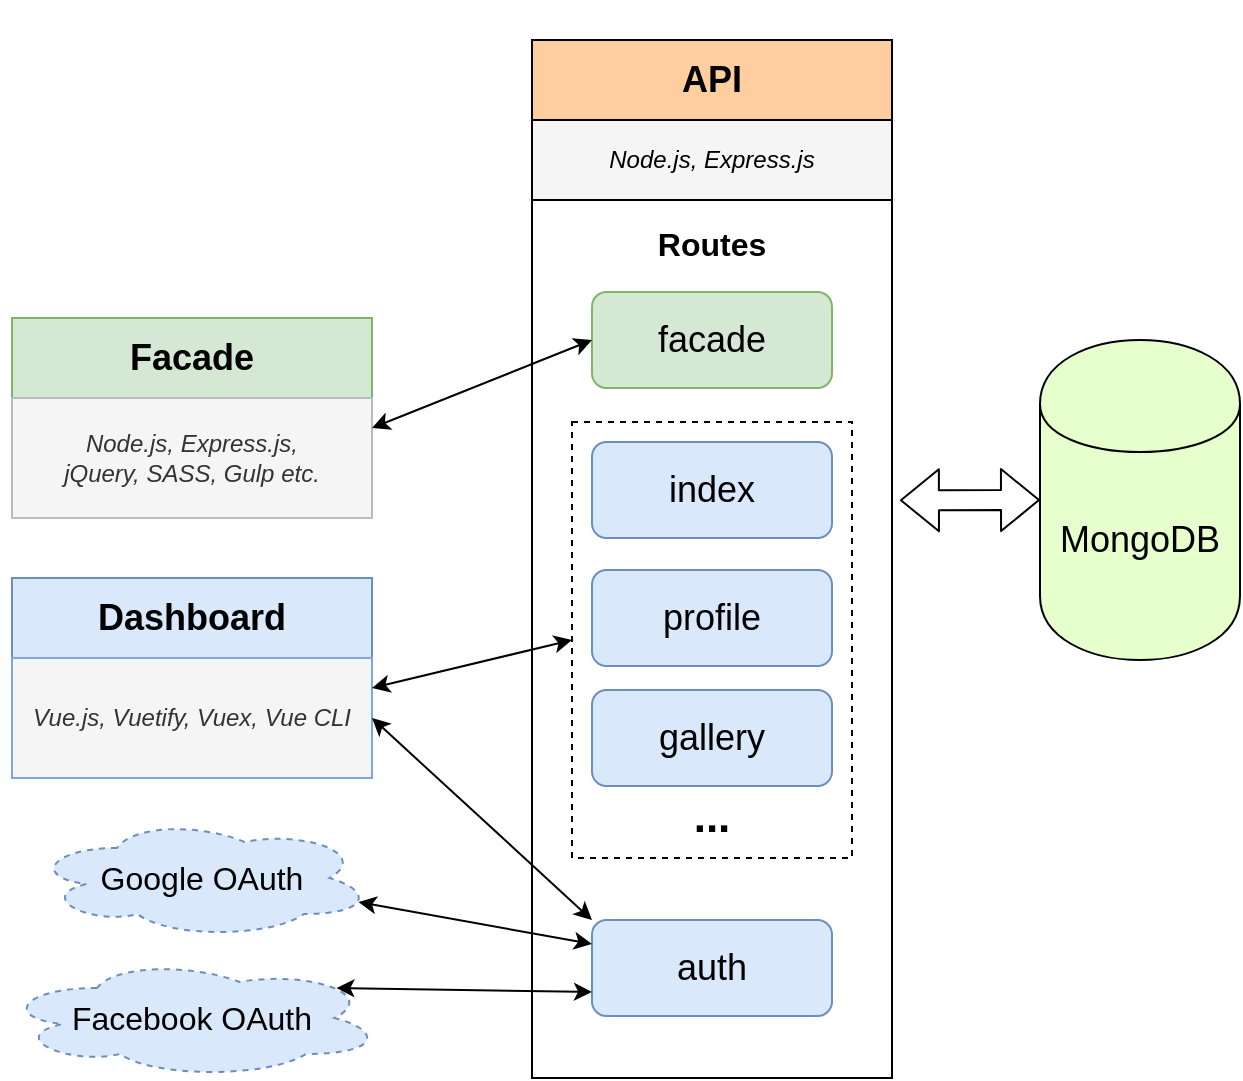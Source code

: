 <mxfile version="12.9.10" type="device"><diagram id="oRCxXdzbDluEjzi25KtU" name="Page-1"><mxGraphModel dx="1422" dy="745" grid="1" gridSize="10" guides="1" tooltips="1" connect="1" arrows="1" fold="1" page="1" pageScale="1" pageWidth="827" pageHeight="1169" math="0" shadow="0"><root><mxCell id="0"/><mxCell id="1" parent="0"/><mxCell id="pRLPCPzPlJpGJtJMgB75-3" value="" style="group;fontStyle=2;fillColor=#d5e8d4;strokeColor=#82b366;" vertex="1" connectable="0" parent="1"><mxGeometry x="140" y="190" width="180" height="100" as="geometry"/></mxCell><mxCell id="pRLPCPzPlJpGJtJMgB75-1" value="Facade" style="rounded=0;whiteSpace=wrap;html=1;fontStyle=1;fontSize=18;fillColor=#d5e8d4;strokeColor=#82b366;" vertex="1" parent="pRLPCPzPlJpGJtJMgB75-3"><mxGeometry width="180" height="40" as="geometry"/></mxCell><mxCell id="pRLPCPzPlJpGJtJMgB75-2" value="Node.js, Express.js,&lt;br&gt;jQuery, SASS, Gulp etc." style="rounded=0;whiteSpace=wrap;html=1;fontStyle=2;fillColor=#f5f5f5;strokeColor=#BBBBBB;fontColor=#333333;" vertex="1" parent="pRLPCPzPlJpGJtJMgB75-3"><mxGeometry y="40" width="180" height="60" as="geometry"/></mxCell><mxCell id="pRLPCPzPlJpGJtJMgB75-4" value="" style="group;fillColor=#d5e8d4;strokeColor=#82b366;" vertex="1" connectable="0" parent="1"><mxGeometry x="140" y="320" width="180" height="100" as="geometry"/></mxCell><mxCell id="pRLPCPzPlJpGJtJMgB75-5" value="Dashboard" style="rounded=0;whiteSpace=wrap;html=1;fontStyle=1;fontSize=18;fillColor=#dae8fc;strokeColor=#6c8ebf;" vertex="1" parent="pRLPCPzPlJpGJtJMgB75-4"><mxGeometry width="180" height="40" as="geometry"/></mxCell><mxCell id="pRLPCPzPlJpGJtJMgB75-34" style="edgeStyle=none;rounded=0;orthogonalLoop=1;jettySize=auto;html=1;exitX=0.5;exitY=0;exitDx=0;exitDy=0;startArrow=classic;startFill=1;fontSize=18;" edge="1" parent="pRLPCPzPlJpGJtJMgB75-4" source="pRLPCPzPlJpGJtJMgB75-6" target="pRLPCPzPlJpGJtJMgB75-5"><mxGeometry relative="1" as="geometry"/></mxCell><mxCell id="pRLPCPzPlJpGJtJMgB75-6" value="Vue.js, Vuetify, Vuex, Vue CLI" style="rounded=0;whiteSpace=wrap;html=1;fontStyle=2;fillColor=#f5f5f5;strokeColor=#7EA6E0;fontColor=#333333;" vertex="1" parent="pRLPCPzPlJpGJtJMgB75-4"><mxGeometry y="40" width="180" height="60" as="geometry"/></mxCell><mxCell id="pRLPCPzPlJpGJtJMgB75-16" value="MongoDB" style="shape=cylinder;whiteSpace=wrap;html=1;boundedLbl=1;backgroundOutline=1;fontSize=18;fillColor=#E6FFCC;" vertex="1" parent="1"><mxGeometry x="654" y="201" width="100" height="160" as="geometry"/></mxCell><mxCell id="pRLPCPzPlJpGJtJMgB75-26" value="" style="shape=flexArrow;endArrow=classic;startArrow=classic;html=1;fontSize=18;exitX=1.022;exitY=0.342;exitDx=0;exitDy=0;exitPerimeter=0;entryX=0;entryY=0.5;entryDx=0;entryDy=0;shadow=0;comic=0;" edge="1" parent="1" source="pRLPCPzPlJpGJtJMgB75-14" target="pRLPCPzPlJpGJtJMgB75-16"><mxGeometry width="50" height="50" relative="1" as="geometry"><mxPoint x="610" y="330" as="sourcePoint"/><mxPoint x="680" y="280" as="targetPoint"/></mxGeometry></mxCell><mxCell id="pRLPCPzPlJpGJtJMgB75-40" value="Google OAuth" style="ellipse;shape=cloud;whiteSpace=wrap;html=1;dashed=1;fillColor=#dae8fc;fontSize=16;strokeColor=#6c8ebf;" vertex="1" parent="1"><mxGeometry x="150" y="440" width="170" height="60" as="geometry"/></mxCell><mxCell id="pRLPCPzPlJpGJtJMgB75-41" value="Facebook OAuth" style="ellipse;shape=cloud;whiteSpace=wrap;html=1;dashed=1;fillColor=#dae8fc;fontSize=16;strokeColor=#6c8ebf;" vertex="1" parent="1"><mxGeometry x="135" y="510" width="190" height="60" as="geometry"/></mxCell><mxCell id="pRLPCPzPlJpGJtJMgB75-11" value="" style="group" vertex="1" connectable="0" parent="1"><mxGeometry x="400" y="31" width="180" height="100" as="geometry"/></mxCell><mxCell id="pRLPCPzPlJpGJtJMgB75-12" value="API" style="rounded=0;whiteSpace=wrap;html=1;fontStyle=1;fontSize=18;fillColor=#FFCE9F;" vertex="1" parent="pRLPCPzPlJpGJtJMgB75-11"><mxGeometry y="20" width="180" height="40" as="geometry"/></mxCell><mxCell id="pRLPCPzPlJpGJtJMgB75-13" value="Node.js, Express.js" style="rounded=0;whiteSpace=wrap;html=1;fontStyle=2;fillColor=#F5F5F5;" vertex="1" parent="pRLPCPzPlJpGJtJMgB75-11"><mxGeometry y="60" width="180" height="40" as="geometry"/></mxCell><mxCell id="pRLPCPzPlJpGJtJMgB75-14" value="" style="rounded=0;whiteSpace=wrap;html=1;fontSize=18;" vertex="1" parent="1"><mxGeometry x="400" y="131" width="180" height="439" as="geometry"/></mxCell><mxCell id="pRLPCPzPlJpGJtJMgB75-17" value="facade" style="rounded=1;whiteSpace=wrap;html=1;fontSize=18;fillColor=#d5e8d4;strokeColor=#82b366;" vertex="1" parent="1"><mxGeometry x="430" y="177" width="120" height="48" as="geometry"/></mxCell><mxCell id="pRLPCPzPlJpGJtJMgB75-18" value="Routes" style="text;html=1;strokeColor=none;fillColor=none;align=center;verticalAlign=middle;whiteSpace=wrap;rounded=0;fontSize=16;fontStyle=1" vertex="1" parent="1"><mxGeometry x="470" y="143" width="40" height="20" as="geometry"/></mxCell><mxCell id="pRLPCPzPlJpGJtJMgB75-33" value="auth" style="rounded=1;whiteSpace=wrap;html=1;fontSize=18;fillColor=#dae8fc;strokeColor=#6c8ebf;" vertex="1" parent="1"><mxGeometry x="430" y="491" width="120" height="48" as="geometry"/></mxCell><mxCell id="pRLPCPzPlJpGJtJMgB75-35" value="" style="rounded=0;whiteSpace=wrap;html=1;fontSize=18;fillColor=none;dashed=1;" vertex="1" parent="1"><mxGeometry x="420" y="242" width="140" height="218" as="geometry"/></mxCell><mxCell id="pRLPCPzPlJpGJtJMgB75-29" value="index" style="rounded=1;whiteSpace=wrap;html=1;fontSize=18;fillColor=#dae8fc;strokeColor=#6c8ebf;" vertex="1" parent="1"><mxGeometry x="430" y="252" width="120" height="48" as="geometry"/></mxCell><mxCell id="pRLPCPzPlJpGJtJMgB75-31" value="profile" style="rounded=1;whiteSpace=wrap;html=1;fontSize=18;fillColor=#dae8fc;strokeColor=#6c8ebf;" vertex="1" parent="1"><mxGeometry x="430" y="316" width="120" height="48" as="geometry"/></mxCell><mxCell id="pRLPCPzPlJpGJtJMgB75-32" value="gallery" style="rounded=1;whiteSpace=wrap;html=1;fontSize=18;fillColor=#dae8fc;strokeColor=#6c8ebf;" vertex="1" parent="1"><mxGeometry x="430" y="376" width="120" height="48" as="geometry"/></mxCell><mxCell id="pRLPCPzPlJpGJtJMgB75-36" style="edgeStyle=none;rounded=0;orthogonalLoop=1;jettySize=auto;html=1;exitX=1;exitY=0.25;exitDx=0;exitDy=0;entryX=0;entryY=0.5;entryDx=0;entryDy=0;startArrow=classic;startFill=1;fontSize=18;" edge="1" parent="1" source="pRLPCPzPlJpGJtJMgB75-6" target="pRLPCPzPlJpGJtJMgB75-35"><mxGeometry relative="1" as="geometry"/></mxCell><mxCell id="pRLPCPzPlJpGJtJMgB75-38" style="edgeStyle=none;rounded=0;orthogonalLoop=1;jettySize=auto;html=1;exitX=1;exitY=0.5;exitDx=0;exitDy=0;startArrow=classic;startFill=1;fontSize=18;entryX=0;entryY=0;entryDx=0;entryDy=0;" edge="1" parent="1" source="pRLPCPzPlJpGJtJMgB75-6" target="pRLPCPzPlJpGJtJMgB75-33"><mxGeometry relative="1" as="geometry"><mxPoint x="310" y="470" as="targetPoint"/></mxGeometry></mxCell><mxCell id="pRLPCPzPlJpGJtJMgB75-42" style="edgeStyle=none;rounded=0;orthogonalLoop=1;jettySize=auto;html=1;exitX=0.96;exitY=0.7;exitDx=0;exitDy=0;exitPerimeter=0;entryX=0;entryY=0.25;entryDx=0;entryDy=0;startArrow=classic;startFill=1;fontSize=16;" edge="1" parent="1" source="pRLPCPzPlJpGJtJMgB75-40" target="pRLPCPzPlJpGJtJMgB75-33"><mxGeometry relative="1" as="geometry"/></mxCell><mxCell id="pRLPCPzPlJpGJtJMgB75-43" style="edgeStyle=none;rounded=0;orthogonalLoop=1;jettySize=auto;html=1;exitX=0.88;exitY=0.25;exitDx=0;exitDy=0;exitPerimeter=0;entryX=0;entryY=0.75;entryDx=0;entryDy=0;startArrow=classic;startFill=1;fontSize=16;" edge="1" parent="1" source="pRLPCPzPlJpGJtJMgB75-41" target="pRLPCPzPlJpGJtJMgB75-33"><mxGeometry relative="1" as="geometry"/></mxCell><mxCell id="pRLPCPzPlJpGJtJMgB75-22" style="rounded=0;orthogonalLoop=1;jettySize=auto;html=1;exitX=0;exitY=0.5;exitDx=0;exitDy=0;entryX=1;entryY=0.25;entryDx=0;entryDy=0;fontSize=18;startArrow=classic;startFill=1;" edge="1" parent="1" source="pRLPCPzPlJpGJtJMgB75-17" target="pRLPCPzPlJpGJtJMgB75-2"><mxGeometry relative="1" as="geometry"/></mxCell><mxCell id="pRLPCPzPlJpGJtJMgB75-46" value="&lt;b&gt;&lt;font style=&quot;font-size: 22px&quot;&gt;...&lt;/font&gt;&lt;/b&gt;" style="text;html=1;strokeColor=none;fillColor=none;align=center;verticalAlign=middle;whiteSpace=wrap;rounded=0;dashed=1;fontSize=16;" vertex="1" parent="1"><mxGeometry x="470" y="430" width="40" height="20" as="geometry"/></mxCell></root></mxGraphModel></diagram></mxfile>